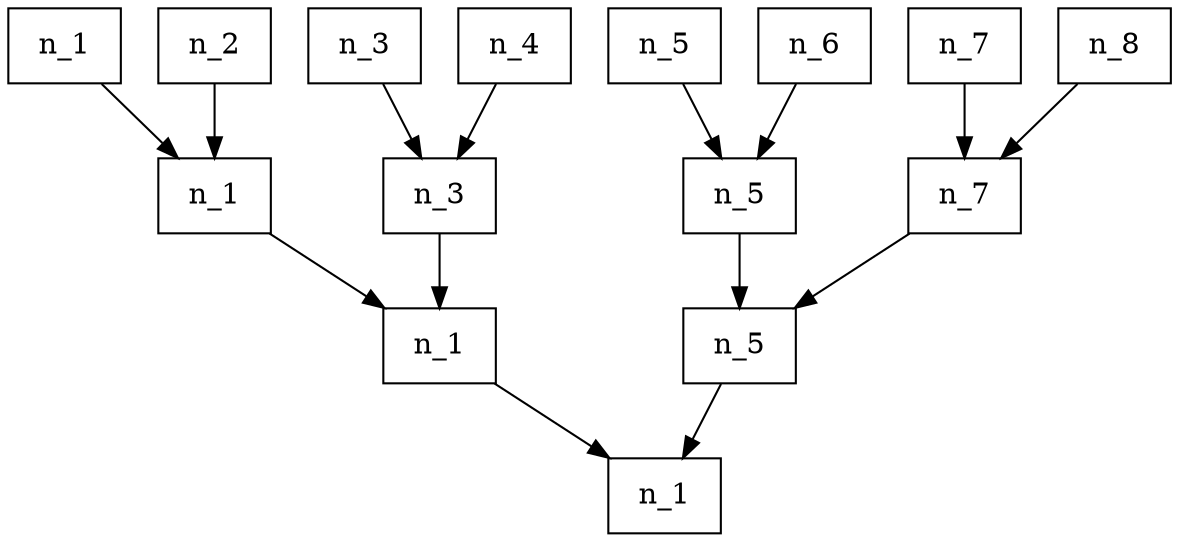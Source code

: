 digraph example {
    rankdir=TB;
    { node [shape=box] n_1_1[label=n_1] n_2_1[label=n_2] n_3_1[label=n_3] n_4_1[label=n_4] n_5_1[label=n_5] n_6_1[label=n_6] n_7_1[label=n_7] n_8_1[label=n_8] rank=same }
    { node [shape=box] n_1_2[label=n_1] n_3_2[label=n_3] n_5_2[label=n_5] n_7_2[label=n_7] rank=same }
    { node [shape=box] n_1_3[label=n_1] n_5_3[label=n_5] rank=same }
    { node [shape=box] n_1_4[label=n_1] rank=same }
    n_1_1->n_1_2;
    n_2_1->n_1_2;
    n_3_1->n_3_2;
    n_4_1->n_3_2;
    n_5_1->n_5_2;
    n_6_1->n_5_2;
    n_7_1->n_7_2;
    n_8_1->n_7_2;
    n_1_2->n_1_3;
    n_3_2->n_1_3;
    n_5_2->n_5_3;
    n_7_2->n_5_3;
    n_1_3->n_1_4;
    n_5_3->n_1_4;
}
